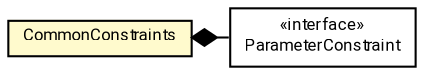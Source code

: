 #!/usr/local/bin/dot
#
# Class diagram 
# Generated by UMLGraph version R5_7_2-60-g0e99a6 (http://www.spinellis.gr/umlgraph/)
#

digraph G {
	graph [fontnames="svg"]
	edge [fontname="Roboto",fontsize=7,labelfontname="Roboto",labelfontsize=7,color="black"];
	node [fontname="Roboto",fontcolor="black",fontsize=8,shape=plaintext,margin=0,width=0,height=0];
	nodesep=0.15;
	ranksep=0.25;
	rankdir=LR;
	// de.lmu.ifi.dbs.elki.utilities.optionhandling.constraints.CommonConstraints
	c2741398 [label=<<table title="de.lmu.ifi.dbs.elki.utilities.optionhandling.constraints.CommonConstraints" border="0" cellborder="1" cellspacing="0" cellpadding="2" bgcolor="lemonChiffon" href="CommonConstraints.html" target="_parent">
		<tr><td><table border="0" cellspacing="0" cellpadding="1">
		<tr><td align="center" balign="center"> <font face="Roboto">CommonConstraints</font> </td></tr>
		</table></td></tr>
		</table>>, URL="CommonConstraints.html"];
	// de.lmu.ifi.dbs.elki.utilities.optionhandling.constraints.ParameterConstraint<T>
	c2741400 [label=<<table title="de.lmu.ifi.dbs.elki.utilities.optionhandling.constraints.ParameterConstraint" border="0" cellborder="1" cellspacing="0" cellpadding="2" href="ParameterConstraint.html" target="_parent">
		<tr><td><table border="0" cellspacing="0" cellpadding="1">
		<tr><td align="center" balign="center"> &#171;interface&#187; </td></tr>
		<tr><td align="center" balign="center"> <font face="Roboto">ParameterConstraint</font> </td></tr>
		</table></td></tr>
		</table>>, URL="ParameterConstraint.html"];
	// de.lmu.ifi.dbs.elki.utilities.optionhandling.constraints.CommonConstraints composed de.lmu.ifi.dbs.elki.utilities.optionhandling.constraints.ParameterConstraint<T>
	c2741398 -> c2741400 [arrowhead=none,arrowtail=diamond,dir=back,weight=6];
}

